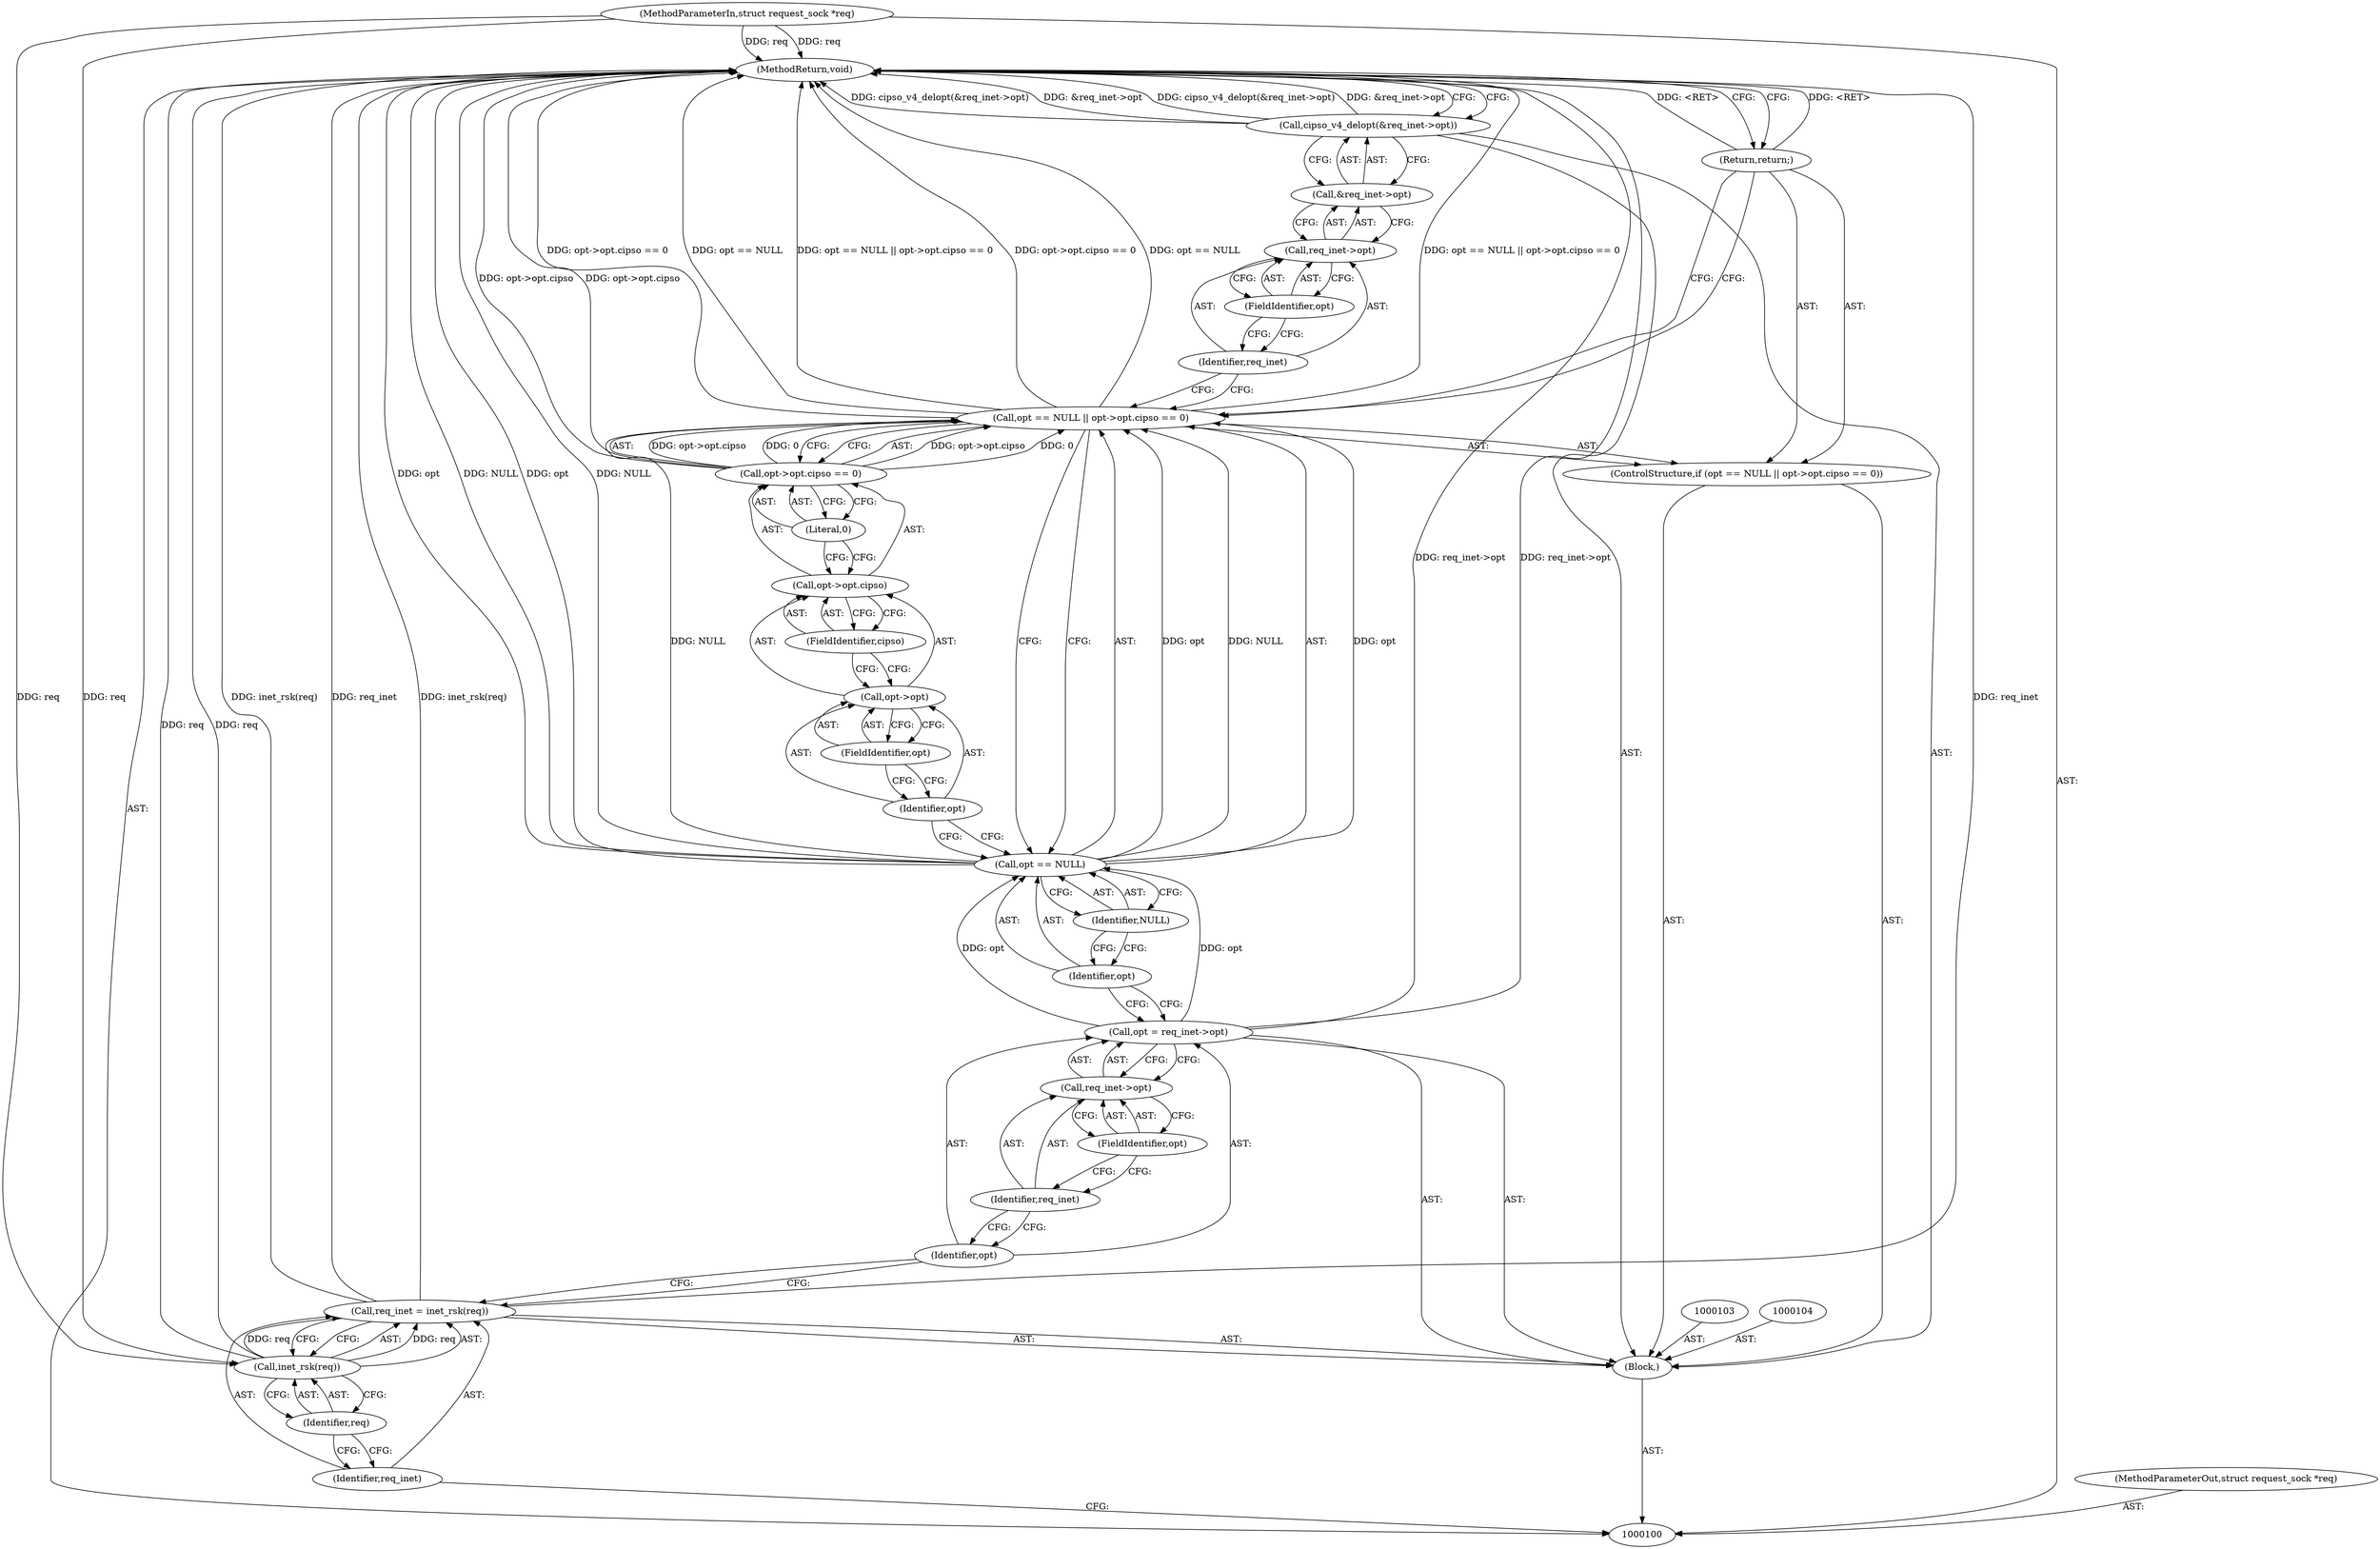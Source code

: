 digraph "0_linux_f6d8bd051c391c1c0458a30b2a7abcd939329259_6" {
"1000132" [label="(MethodReturn,void)"];
"1000101" [label="(MethodParameterIn,struct request_sock *req)"];
"1000177" [label="(MethodParameterOut,struct request_sock *req)"];
"1000128" [label="(Call,&req_inet->opt)"];
"1000129" [label="(Call,req_inet->opt)"];
"1000130" [label="(Identifier,req_inet)"];
"1000127" [label="(Call,cipso_v4_delopt(&req_inet->opt))"];
"1000131" [label="(FieldIdentifier,opt)"];
"1000102" [label="(Block,)"];
"1000107" [label="(Call,inet_rsk(req))"];
"1000105" [label="(Call,req_inet = inet_rsk(req))"];
"1000106" [label="(Identifier,req_inet)"];
"1000108" [label="(Identifier,req)"];
"1000113" [label="(FieldIdentifier,opt)"];
"1000109" [label="(Call,opt = req_inet->opt)"];
"1000110" [label="(Identifier,opt)"];
"1000111" [label="(Call,req_inet->opt)"];
"1000112" [label="(Identifier,req_inet)"];
"1000114" [label="(ControlStructure,if (opt == NULL || opt->opt.cipso == 0))"];
"1000118" [label="(Identifier,NULL)"];
"1000119" [label="(Call,opt->opt.cipso == 0)"];
"1000120" [label="(Call,opt->opt.cipso)"];
"1000121" [label="(Call,opt->opt)"];
"1000122" [label="(Identifier,opt)"];
"1000123" [label="(FieldIdentifier,opt)"];
"1000124" [label="(FieldIdentifier,cipso)"];
"1000125" [label="(Literal,0)"];
"1000115" [label="(Call,opt == NULL || opt->opt.cipso == 0)"];
"1000116" [label="(Call,opt == NULL)"];
"1000117" [label="(Identifier,opt)"];
"1000126" [label="(Return,return;)"];
"1000132" -> "1000100"  [label="AST: "];
"1000132" -> "1000126"  [label="CFG: "];
"1000132" -> "1000127"  [label="CFG: "];
"1000126" -> "1000132"  [label="DDG: <RET>"];
"1000116" -> "1000132"  [label="DDG: opt"];
"1000116" -> "1000132"  [label="DDG: NULL"];
"1000107" -> "1000132"  [label="DDG: req"];
"1000105" -> "1000132"  [label="DDG: inet_rsk(req)"];
"1000105" -> "1000132"  [label="DDG: req_inet"];
"1000115" -> "1000132"  [label="DDG: opt == NULL || opt->opt.cipso == 0"];
"1000115" -> "1000132"  [label="DDG: opt->opt.cipso == 0"];
"1000115" -> "1000132"  [label="DDG: opt == NULL"];
"1000127" -> "1000132"  [label="DDG: cipso_v4_delopt(&req_inet->opt)"];
"1000127" -> "1000132"  [label="DDG: &req_inet->opt"];
"1000101" -> "1000132"  [label="DDG: req"];
"1000119" -> "1000132"  [label="DDG: opt->opt.cipso"];
"1000109" -> "1000132"  [label="DDG: req_inet->opt"];
"1000101" -> "1000100"  [label="AST: "];
"1000101" -> "1000132"  [label="DDG: req"];
"1000101" -> "1000107"  [label="DDG: req"];
"1000177" -> "1000100"  [label="AST: "];
"1000128" -> "1000127"  [label="AST: "];
"1000128" -> "1000129"  [label="CFG: "];
"1000129" -> "1000128"  [label="AST: "];
"1000127" -> "1000128"  [label="CFG: "];
"1000129" -> "1000128"  [label="AST: "];
"1000129" -> "1000131"  [label="CFG: "];
"1000130" -> "1000129"  [label="AST: "];
"1000131" -> "1000129"  [label="AST: "];
"1000128" -> "1000129"  [label="CFG: "];
"1000130" -> "1000129"  [label="AST: "];
"1000130" -> "1000115"  [label="CFG: "];
"1000131" -> "1000130"  [label="CFG: "];
"1000127" -> "1000102"  [label="AST: "];
"1000127" -> "1000128"  [label="CFG: "];
"1000128" -> "1000127"  [label="AST: "];
"1000132" -> "1000127"  [label="CFG: "];
"1000127" -> "1000132"  [label="DDG: cipso_v4_delopt(&req_inet->opt)"];
"1000127" -> "1000132"  [label="DDG: &req_inet->opt"];
"1000131" -> "1000129"  [label="AST: "];
"1000131" -> "1000130"  [label="CFG: "];
"1000129" -> "1000131"  [label="CFG: "];
"1000102" -> "1000100"  [label="AST: "];
"1000103" -> "1000102"  [label="AST: "];
"1000104" -> "1000102"  [label="AST: "];
"1000105" -> "1000102"  [label="AST: "];
"1000109" -> "1000102"  [label="AST: "];
"1000114" -> "1000102"  [label="AST: "];
"1000127" -> "1000102"  [label="AST: "];
"1000107" -> "1000105"  [label="AST: "];
"1000107" -> "1000108"  [label="CFG: "];
"1000108" -> "1000107"  [label="AST: "];
"1000105" -> "1000107"  [label="CFG: "];
"1000107" -> "1000132"  [label="DDG: req"];
"1000107" -> "1000105"  [label="DDG: req"];
"1000101" -> "1000107"  [label="DDG: req"];
"1000105" -> "1000102"  [label="AST: "];
"1000105" -> "1000107"  [label="CFG: "];
"1000106" -> "1000105"  [label="AST: "];
"1000107" -> "1000105"  [label="AST: "];
"1000110" -> "1000105"  [label="CFG: "];
"1000105" -> "1000132"  [label="DDG: inet_rsk(req)"];
"1000105" -> "1000132"  [label="DDG: req_inet"];
"1000107" -> "1000105"  [label="DDG: req"];
"1000106" -> "1000105"  [label="AST: "];
"1000106" -> "1000100"  [label="CFG: "];
"1000108" -> "1000106"  [label="CFG: "];
"1000108" -> "1000107"  [label="AST: "];
"1000108" -> "1000106"  [label="CFG: "];
"1000107" -> "1000108"  [label="CFG: "];
"1000113" -> "1000111"  [label="AST: "];
"1000113" -> "1000112"  [label="CFG: "];
"1000111" -> "1000113"  [label="CFG: "];
"1000109" -> "1000102"  [label="AST: "];
"1000109" -> "1000111"  [label="CFG: "];
"1000110" -> "1000109"  [label="AST: "];
"1000111" -> "1000109"  [label="AST: "];
"1000117" -> "1000109"  [label="CFG: "];
"1000109" -> "1000132"  [label="DDG: req_inet->opt"];
"1000109" -> "1000116"  [label="DDG: opt"];
"1000110" -> "1000109"  [label="AST: "];
"1000110" -> "1000105"  [label="CFG: "];
"1000112" -> "1000110"  [label="CFG: "];
"1000111" -> "1000109"  [label="AST: "];
"1000111" -> "1000113"  [label="CFG: "];
"1000112" -> "1000111"  [label="AST: "];
"1000113" -> "1000111"  [label="AST: "];
"1000109" -> "1000111"  [label="CFG: "];
"1000112" -> "1000111"  [label="AST: "];
"1000112" -> "1000110"  [label="CFG: "];
"1000113" -> "1000112"  [label="CFG: "];
"1000114" -> "1000102"  [label="AST: "];
"1000115" -> "1000114"  [label="AST: "];
"1000126" -> "1000114"  [label="AST: "];
"1000118" -> "1000116"  [label="AST: "];
"1000118" -> "1000117"  [label="CFG: "];
"1000116" -> "1000118"  [label="CFG: "];
"1000119" -> "1000115"  [label="AST: "];
"1000119" -> "1000125"  [label="CFG: "];
"1000120" -> "1000119"  [label="AST: "];
"1000125" -> "1000119"  [label="AST: "];
"1000115" -> "1000119"  [label="CFG: "];
"1000119" -> "1000132"  [label="DDG: opt->opt.cipso"];
"1000119" -> "1000115"  [label="DDG: opt->opt.cipso"];
"1000119" -> "1000115"  [label="DDG: 0"];
"1000120" -> "1000119"  [label="AST: "];
"1000120" -> "1000124"  [label="CFG: "];
"1000121" -> "1000120"  [label="AST: "];
"1000124" -> "1000120"  [label="AST: "];
"1000125" -> "1000120"  [label="CFG: "];
"1000121" -> "1000120"  [label="AST: "];
"1000121" -> "1000123"  [label="CFG: "];
"1000122" -> "1000121"  [label="AST: "];
"1000123" -> "1000121"  [label="AST: "];
"1000124" -> "1000121"  [label="CFG: "];
"1000122" -> "1000121"  [label="AST: "];
"1000122" -> "1000116"  [label="CFG: "];
"1000123" -> "1000122"  [label="CFG: "];
"1000123" -> "1000121"  [label="AST: "];
"1000123" -> "1000122"  [label="CFG: "];
"1000121" -> "1000123"  [label="CFG: "];
"1000124" -> "1000120"  [label="AST: "];
"1000124" -> "1000121"  [label="CFG: "];
"1000120" -> "1000124"  [label="CFG: "];
"1000125" -> "1000119"  [label="AST: "];
"1000125" -> "1000120"  [label="CFG: "];
"1000119" -> "1000125"  [label="CFG: "];
"1000115" -> "1000114"  [label="AST: "];
"1000115" -> "1000116"  [label="CFG: "];
"1000115" -> "1000119"  [label="CFG: "];
"1000116" -> "1000115"  [label="AST: "];
"1000119" -> "1000115"  [label="AST: "];
"1000126" -> "1000115"  [label="CFG: "];
"1000130" -> "1000115"  [label="CFG: "];
"1000115" -> "1000132"  [label="DDG: opt == NULL || opt->opt.cipso == 0"];
"1000115" -> "1000132"  [label="DDG: opt->opt.cipso == 0"];
"1000115" -> "1000132"  [label="DDG: opt == NULL"];
"1000116" -> "1000115"  [label="DDG: opt"];
"1000116" -> "1000115"  [label="DDG: NULL"];
"1000119" -> "1000115"  [label="DDG: opt->opt.cipso"];
"1000119" -> "1000115"  [label="DDG: 0"];
"1000116" -> "1000115"  [label="AST: "];
"1000116" -> "1000118"  [label="CFG: "];
"1000117" -> "1000116"  [label="AST: "];
"1000118" -> "1000116"  [label="AST: "];
"1000122" -> "1000116"  [label="CFG: "];
"1000115" -> "1000116"  [label="CFG: "];
"1000116" -> "1000132"  [label="DDG: opt"];
"1000116" -> "1000132"  [label="DDG: NULL"];
"1000116" -> "1000115"  [label="DDG: opt"];
"1000116" -> "1000115"  [label="DDG: NULL"];
"1000109" -> "1000116"  [label="DDG: opt"];
"1000117" -> "1000116"  [label="AST: "];
"1000117" -> "1000109"  [label="CFG: "];
"1000118" -> "1000117"  [label="CFG: "];
"1000126" -> "1000114"  [label="AST: "];
"1000126" -> "1000115"  [label="CFG: "];
"1000132" -> "1000126"  [label="CFG: "];
"1000126" -> "1000132"  [label="DDG: <RET>"];
}
